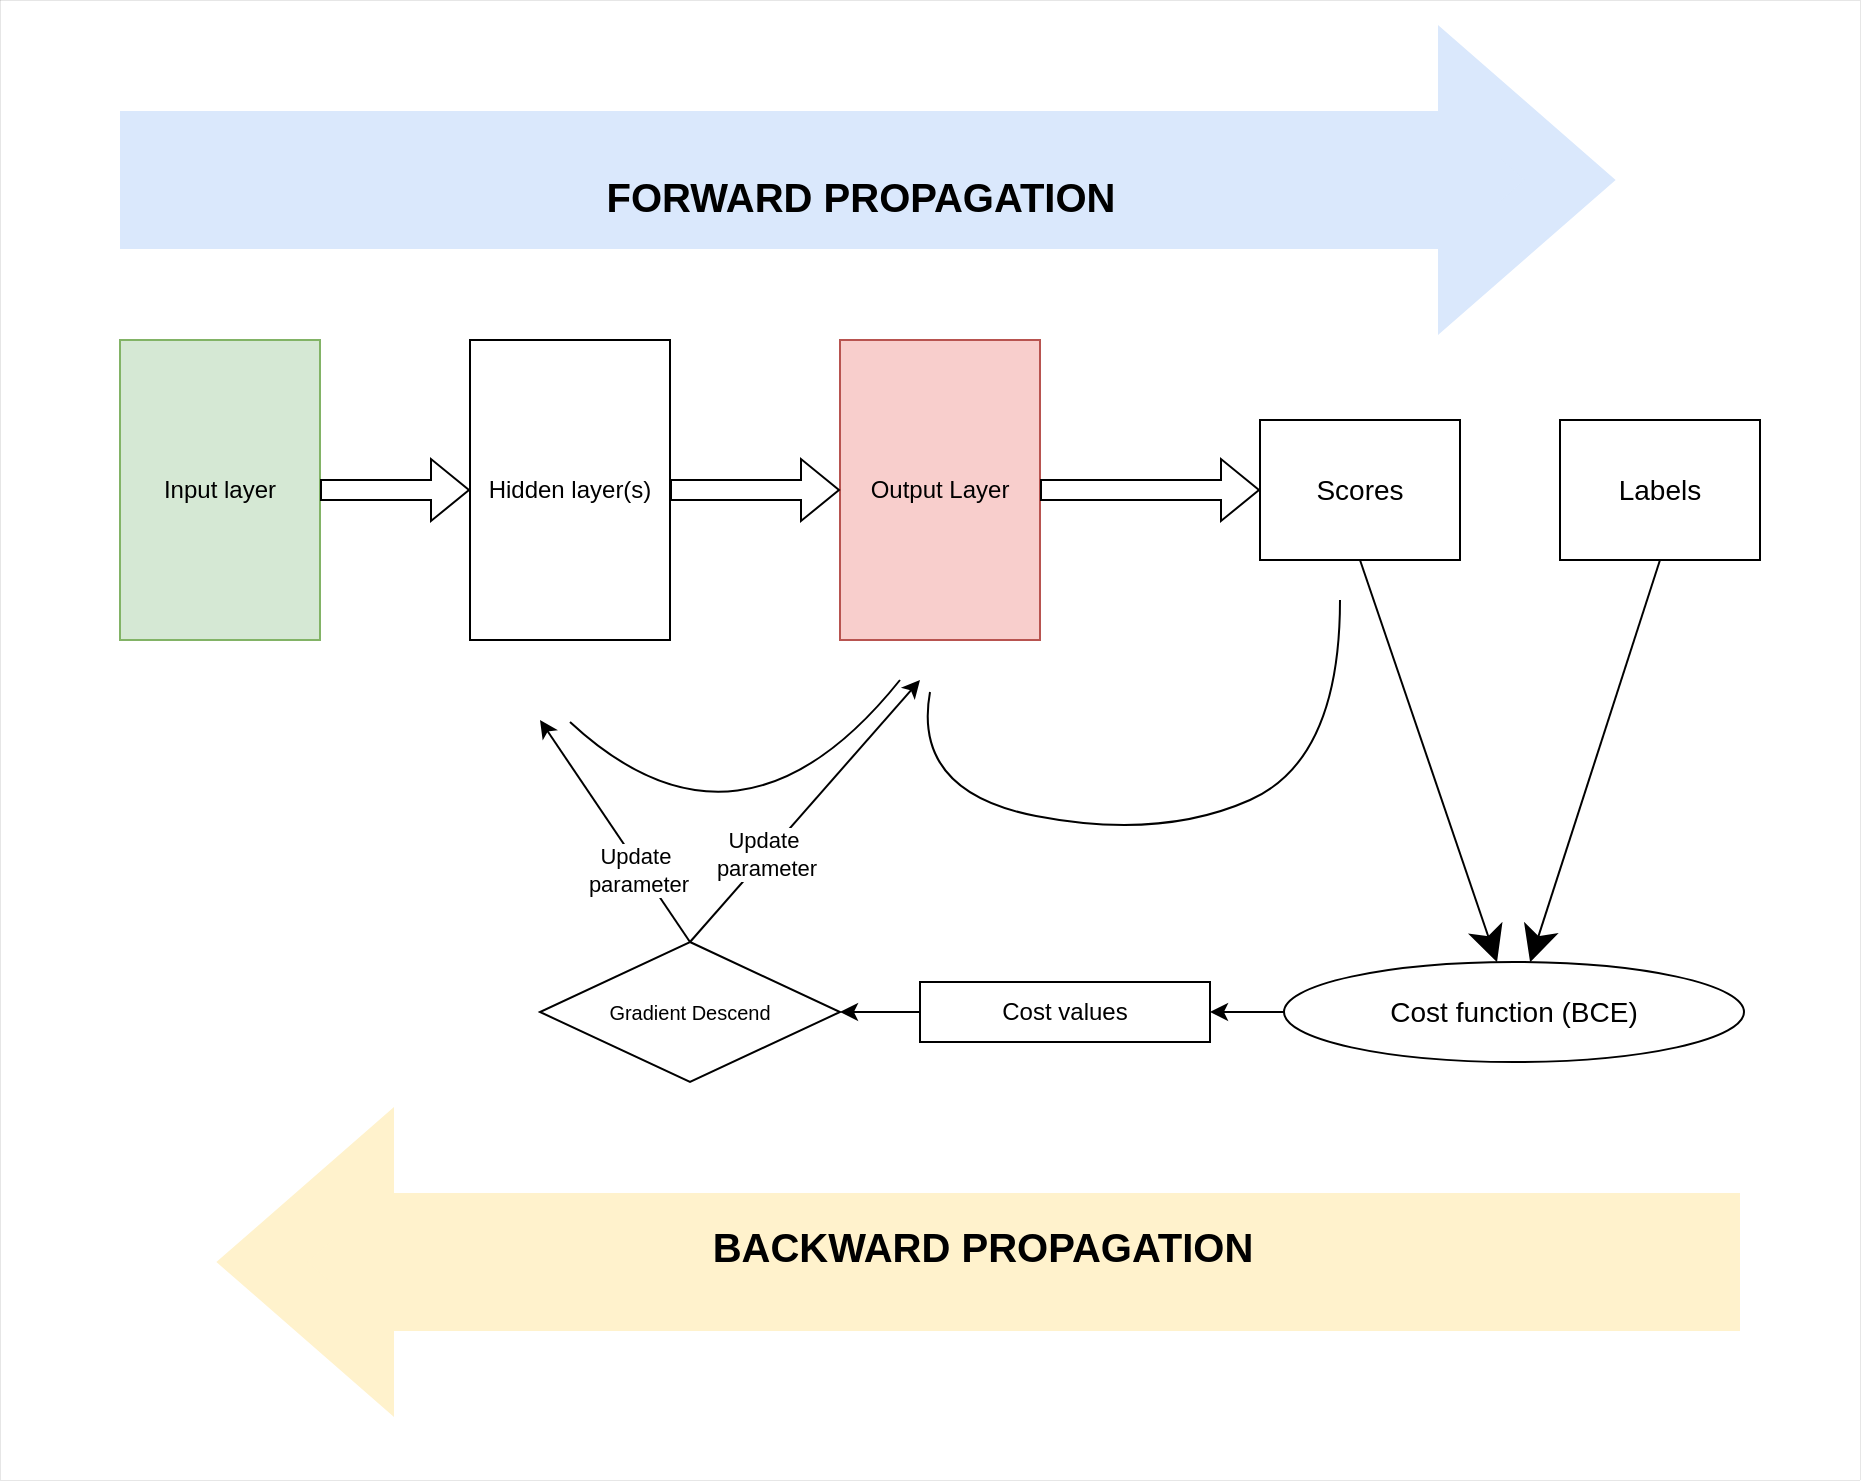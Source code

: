 <mxfile version="24.5.4" type="device">
  <diagram name="Page-1" id="OYXEnSBc5Q9IOmaxFQdx">
    <mxGraphModel dx="1750" dy="948" grid="1" gridSize="10" guides="1" tooltips="1" connect="1" arrows="1" fold="1" page="1" pageScale="1" pageWidth="850" pageHeight="1100" math="0" shadow="0">
      <root>
        <mxCell id="0" />
        <mxCell id="1" parent="0" />
        <mxCell id="r9oCOXcNdoUpMAcFmKyy-1" value="Input layer" style="rounded=0;whiteSpace=wrap;html=1;fillColor=#d5e8d4;strokeColor=#82b366;" vertex="1" parent="1">
          <mxGeometry x="200" y="170" width="100" height="150" as="geometry" />
        </mxCell>
        <mxCell id="r9oCOXcNdoUpMAcFmKyy-2" value="Hidden layer(s)" style="rounded=0;whiteSpace=wrap;html=1;" vertex="1" parent="1">
          <mxGeometry x="375" y="170" width="100" height="150" as="geometry" />
        </mxCell>
        <mxCell id="r9oCOXcNdoUpMAcFmKyy-3" value="Output Layer" style="rounded=0;whiteSpace=wrap;html=1;fillColor=#f8cecc;strokeColor=#b85450;" vertex="1" parent="1">
          <mxGeometry x="560" y="170" width="100" height="150" as="geometry" />
        </mxCell>
        <mxCell id="r9oCOXcNdoUpMAcFmKyy-4" value="" style="shape=flexArrow;endArrow=classic;html=1;rounded=0;exitX=1;exitY=0.5;exitDx=0;exitDy=0;entryX=0;entryY=0.5;entryDx=0;entryDy=0;" edge="1" parent="1" source="r9oCOXcNdoUpMAcFmKyy-1" target="r9oCOXcNdoUpMAcFmKyy-2">
          <mxGeometry width="50" height="50" relative="1" as="geometry">
            <mxPoint x="470" y="310" as="sourcePoint" />
            <mxPoint x="520" y="260" as="targetPoint" />
          </mxGeometry>
        </mxCell>
        <mxCell id="r9oCOXcNdoUpMAcFmKyy-5" value="" style="shape=flexArrow;endArrow=classic;html=1;rounded=0;exitX=1;exitY=0.5;exitDx=0;exitDy=0;entryX=0;entryY=0.5;entryDx=0;entryDy=0;" edge="1" parent="1" source="r9oCOXcNdoUpMAcFmKyy-2" target="r9oCOXcNdoUpMAcFmKyy-3">
          <mxGeometry width="50" height="50" relative="1" as="geometry">
            <mxPoint x="490" y="260" as="sourcePoint" />
            <mxPoint x="565" y="260" as="targetPoint" />
          </mxGeometry>
        </mxCell>
        <mxCell id="r9oCOXcNdoUpMAcFmKyy-6" value="" style="shape=flexArrow;endArrow=classic;html=1;rounded=0;exitX=1;exitY=0.5;exitDx=0;exitDy=0;entryX=0;entryY=0.5;entryDx=0;entryDy=0;" edge="1" parent="1" source="r9oCOXcNdoUpMAcFmKyy-3" target="r9oCOXcNdoUpMAcFmKyy-7">
          <mxGeometry width="50" height="50" relative="1" as="geometry">
            <mxPoint x="680" y="244.58" as="sourcePoint" />
            <mxPoint x="765" y="244.58" as="targetPoint" />
          </mxGeometry>
        </mxCell>
        <mxCell id="r9oCOXcNdoUpMAcFmKyy-7" value="&lt;font style=&quot;font-size: 14px;&quot;&gt;Scores&lt;/font&gt;" style="rounded=0;whiteSpace=wrap;html=1;" vertex="1" parent="1">
          <mxGeometry x="770" y="210" width="100" height="70" as="geometry" />
        </mxCell>
        <mxCell id="r9oCOXcNdoUpMAcFmKyy-8" value="&lt;span style=&quot;font-size: 14px;&quot;&gt;Labels&lt;/span&gt;" style="rounded=0;whiteSpace=wrap;html=1;" vertex="1" parent="1">
          <mxGeometry x="920" y="210" width="100" height="70" as="geometry" />
        </mxCell>
        <mxCell id="r9oCOXcNdoUpMAcFmKyy-9" value="" style="endArrow=classic;html=1;rounded=0;exitX=0.5;exitY=1;exitDx=0;exitDy=0;endSize=15;" edge="1" parent="1" source="r9oCOXcNdoUpMAcFmKyy-7" target="r9oCOXcNdoUpMAcFmKyy-10">
          <mxGeometry width="50" height="50" relative="1" as="geometry">
            <mxPoint x="850" y="430" as="sourcePoint" />
            <mxPoint x="930" y="460" as="targetPoint" />
          </mxGeometry>
        </mxCell>
        <mxCell id="r9oCOXcNdoUpMAcFmKyy-10" value="&lt;font style=&quot;font-size: 14px;&quot;&gt;Cost function (BCE)&lt;/font&gt;" style="ellipse;whiteSpace=wrap;html=1;" vertex="1" parent="1">
          <mxGeometry x="782" y="481" width="230" height="50" as="geometry" />
        </mxCell>
        <mxCell id="r9oCOXcNdoUpMAcFmKyy-11" value="" style="endArrow=classic;html=1;rounded=0;exitX=0.5;exitY=1;exitDx=0;exitDy=0;endSize=15;" edge="1" parent="1" source="r9oCOXcNdoUpMAcFmKyy-8" target="r9oCOXcNdoUpMAcFmKyy-10">
          <mxGeometry width="50" height="50" relative="1" as="geometry">
            <mxPoint x="880" y="300" as="sourcePoint" />
            <mxPoint x="999" y="463" as="targetPoint" />
          </mxGeometry>
        </mxCell>
        <mxCell id="r9oCOXcNdoUpMAcFmKyy-12" value="&lt;font style=&quot;font-size: 12px;&quot;&gt;Cost values&lt;/font&gt;" style="rounded=0;whiteSpace=wrap;html=1;" vertex="1" parent="1">
          <mxGeometry x="600" y="491" width="145" height="30" as="geometry" />
        </mxCell>
        <mxCell id="r9oCOXcNdoUpMAcFmKyy-13" value="&lt;span style=&quot;font-size: 10px;&quot;&gt;Gradient Descend&lt;/span&gt;" style="rhombus;whiteSpace=wrap;html=1;" vertex="1" parent="1">
          <mxGeometry x="410" y="471" width="150" height="70" as="geometry" />
        </mxCell>
        <mxCell id="r9oCOXcNdoUpMAcFmKyy-14" value="" style="endArrow=classic;html=1;rounded=0;exitX=0;exitY=0.5;exitDx=0;exitDy=0;entryX=1;entryY=0.5;entryDx=0;entryDy=0;" edge="1" parent="1" source="r9oCOXcNdoUpMAcFmKyy-10" target="r9oCOXcNdoUpMAcFmKyy-12">
          <mxGeometry width="50" height="50" relative="1" as="geometry">
            <mxPoint x="620" y="471" as="sourcePoint" />
            <mxPoint x="670" y="421" as="targetPoint" />
          </mxGeometry>
        </mxCell>
        <mxCell id="r9oCOXcNdoUpMAcFmKyy-15" value="" style="endArrow=classic;html=1;rounded=0;exitX=0;exitY=0.5;exitDx=0;exitDy=0;entryX=1;entryY=0.5;entryDx=0;entryDy=0;" edge="1" parent="1" source="r9oCOXcNdoUpMAcFmKyy-12" target="r9oCOXcNdoUpMAcFmKyy-13">
          <mxGeometry width="50" height="50" relative="1" as="geometry">
            <mxPoint x="810" y="430" as="sourcePoint" />
            <mxPoint x="860" y="380" as="targetPoint" />
          </mxGeometry>
        </mxCell>
        <mxCell id="r9oCOXcNdoUpMAcFmKyy-16" value="" style="endArrow=classic;html=1;rounded=0;exitX=0.5;exitY=0;exitDx=0;exitDy=0;" edge="1" parent="1" source="r9oCOXcNdoUpMAcFmKyy-13">
          <mxGeometry width="50" height="50" relative="1" as="geometry">
            <mxPoint x="330" y="420" as="sourcePoint" />
            <mxPoint x="600" y="340" as="targetPoint" />
          </mxGeometry>
        </mxCell>
        <mxCell id="r9oCOXcNdoUpMAcFmKyy-17" value="Update&amp;nbsp;&lt;div&gt;parameter&lt;/div&gt;" style="edgeLabel;html=1;align=center;verticalAlign=middle;resizable=0;points=[];" vertex="1" connectable="0" parent="r9oCOXcNdoUpMAcFmKyy-16">
          <mxGeometry x="-0.331" y="1" relative="1" as="geometry">
            <mxPoint as="offset" />
          </mxGeometry>
        </mxCell>
        <mxCell id="r9oCOXcNdoUpMAcFmKyy-18" value="" style="endArrow=classic;html=1;rounded=0;exitX=0.5;exitY=0;exitDx=0;exitDy=0;" edge="1" parent="1" source="r9oCOXcNdoUpMAcFmKyy-13">
          <mxGeometry width="50" height="50" relative="1" as="geometry">
            <mxPoint x="495" y="481" as="sourcePoint" />
            <mxPoint x="410" y="360" as="targetPoint" />
          </mxGeometry>
        </mxCell>
        <mxCell id="r9oCOXcNdoUpMAcFmKyy-19" value="Update&amp;nbsp;&lt;div&gt;parameter&lt;/div&gt;" style="edgeLabel;html=1;align=center;verticalAlign=middle;resizable=0;points=[];" vertex="1" connectable="0" parent="r9oCOXcNdoUpMAcFmKyy-18">
          <mxGeometry x="-0.331" y="1" relative="1" as="geometry">
            <mxPoint as="offset" />
          </mxGeometry>
        </mxCell>
        <mxCell id="r9oCOXcNdoUpMAcFmKyy-20" value="" style="curved=1;endArrow=none;html=1;rounded=0;endFill=0;" edge="1" parent="1">
          <mxGeometry width="50" height="50" relative="1" as="geometry">
            <mxPoint x="605" y="346" as="sourcePoint" />
            <mxPoint x="810" y="300" as="targetPoint" />
            <Array as="points">
              <mxPoint x="596" y="396" />
              <mxPoint x="720" y="420" />
              <mxPoint x="810" y="380" />
            </Array>
          </mxGeometry>
        </mxCell>
        <mxCell id="r9oCOXcNdoUpMAcFmKyy-21" value="" style="curved=1;endArrow=none;html=1;rounded=0;endFill=0;" edge="1" parent="1">
          <mxGeometry width="50" height="50" relative="1" as="geometry">
            <mxPoint x="425" y="361" as="sourcePoint" />
            <mxPoint x="590" y="340" as="targetPoint" />
            <Array as="points">
              <mxPoint x="510" y="440" />
            </Array>
          </mxGeometry>
        </mxCell>
        <mxCell id="r9oCOXcNdoUpMAcFmKyy-22" value="" style="shape=flexArrow;endArrow=classic;html=1;rounded=0;fillColor=#FFF2CC;strokeColor=#FFF2CC;endSize=7;strokeWidth=30;" edge="1" parent="1">
          <mxGeometry width="50" height="50" relative="1" as="geometry">
            <mxPoint x="1010" y="631" as="sourcePoint" />
            <mxPoint x="256" y="631" as="targetPoint" />
          </mxGeometry>
        </mxCell>
        <mxCell id="r9oCOXcNdoUpMAcFmKyy-23" value="&lt;font size=&quot;1&quot; style=&quot;&quot;&gt;&lt;b style=&quot;font-size: 20px;&quot;&gt;BACKWARD PROPAGATION&lt;/b&gt;&lt;/font&gt;" style="edgeLabel;html=1;align=center;verticalAlign=middle;resizable=0;points=[];labelBackgroundColor=none;" vertex="1" connectable="0" parent="r9oCOXcNdoUpMAcFmKyy-22">
          <mxGeometry x="0.003" y="-8" relative="1" as="geometry">
            <mxPoint x="-1" as="offset" />
          </mxGeometry>
        </mxCell>
        <mxCell id="r9oCOXcNdoUpMAcFmKyy-24" value="" style="rounded=0;whiteSpace=wrap;html=1;fillColor=none;strokeWidth=0;" vertex="1" parent="1">
          <mxGeometry x="140" width="930" height="740" as="geometry" />
        </mxCell>
        <mxCell id="r9oCOXcNdoUpMAcFmKyy-25" value="" style="shape=flexArrow;endArrow=classic;html=1;rounded=0;fillColor=#DAE8FC;strokeColor=#DAE8FC;endSize=7;strokeWidth=30;" edge="1" parent="1">
          <mxGeometry width="50" height="50" relative="1" as="geometry">
            <mxPoint x="200" y="90" as="sourcePoint" />
            <mxPoint x="940" y="90" as="targetPoint" />
          </mxGeometry>
        </mxCell>
        <mxCell id="r9oCOXcNdoUpMAcFmKyy-26" value="&lt;font size=&quot;1&quot; style=&quot;&quot;&gt;&lt;b style=&quot;font-size: 20px;&quot;&gt;FORWARD PROPAGATION&lt;/b&gt;&lt;/font&gt;" style="edgeLabel;html=1;align=center;verticalAlign=middle;resizable=0;points=[];labelBackgroundColor=none;" vertex="1" connectable="0" parent="r9oCOXcNdoUpMAcFmKyy-25">
          <mxGeometry x="0.003" y="-8" relative="1" as="geometry">
            <mxPoint x="-1" as="offset" />
          </mxGeometry>
        </mxCell>
      </root>
    </mxGraphModel>
  </diagram>
</mxfile>
